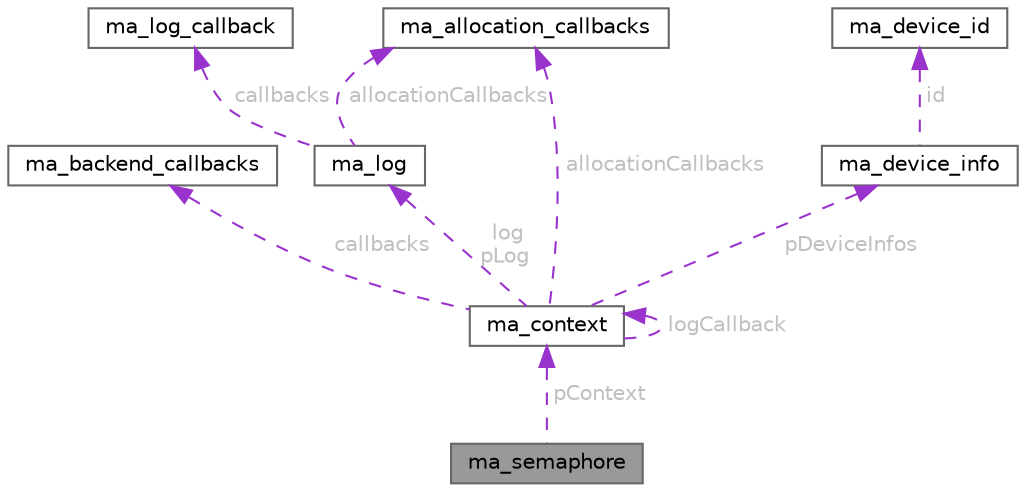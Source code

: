 digraph "ma_semaphore"
{
 // LATEX_PDF_SIZE
  bgcolor="transparent";
  edge [fontname=Helvetica,fontsize=10,labelfontname=Helvetica,labelfontsize=10];
  node [fontname=Helvetica,fontsize=10,shape=box,height=0.2,width=0.4];
  Node1 [id="Node000001",label="ma_semaphore",height=0.2,width=0.4,color="gray40", fillcolor="grey60", style="filled", fontcolor="black",tooltip=" "];
  Node2 -> Node1 [id="edge19_Node000001_Node000002",dir="back",color="darkorchid3",style="dashed",tooltip=" ",label=" pContext",fontcolor="grey" ];
  Node2 [id="Node000002",label="ma_context",height=0.2,width=0.4,color="gray40", fillcolor="white", style="filled",URL="$structma__context.html",tooltip=" "];
  Node3 -> Node2 [id="edge20_Node000002_Node000003",dir="back",color="darkorchid3",style="dashed",tooltip=" ",label=" callbacks",fontcolor="grey" ];
  Node3 [id="Node000003",label="ma_backend_callbacks",height=0.2,width=0.4,color="gray40", fillcolor="white", style="filled",URL="$structma__backend__callbacks.html",tooltip=" "];
  Node4 -> Node2 [id="edge21_Node000002_Node000004",dir="back",color="darkorchid3",style="dashed",tooltip=" ",label=" log\npLog",fontcolor="grey" ];
  Node4 [id="Node000004",label="ma_log",height=0.2,width=0.4,color="gray40", fillcolor="white", style="filled",URL="$structma__log.html",tooltip=" "];
  Node5 -> Node4 [id="edge22_Node000004_Node000005",dir="back",color="darkorchid3",style="dashed",tooltip=" ",label=" callbacks",fontcolor="grey" ];
  Node5 [id="Node000005",label="ma_log_callback",height=0.2,width=0.4,color="gray40", fillcolor="white", style="filled",URL="$structma__log__callback.html",tooltip=" "];
  Node6 -> Node4 [id="edge23_Node000004_Node000006",dir="back",color="darkorchid3",style="dashed",tooltip=" ",label=" allocationCallbacks",fontcolor="grey" ];
  Node6 [id="Node000006",label="ma_allocation_callbacks",height=0.2,width=0.4,color="gray40", fillcolor="white", style="filled",URL="$structma__allocation__callbacks.html",tooltip=" "];
  Node6 -> Node2 [id="edge24_Node000002_Node000006",dir="back",color="darkorchid3",style="dashed",tooltip=" ",label=" allocationCallbacks",fontcolor="grey" ];
  Node7 -> Node2 [id="edge25_Node000002_Node000007",dir="back",color="darkorchid3",style="dashed",tooltip=" ",label=" pDeviceInfos",fontcolor="grey" ];
  Node7 [id="Node000007",label="ma_device_info",height=0.2,width=0.4,color="gray40", fillcolor="white", style="filled",URL="$structma__device__info.html",tooltip=" "];
  Node8 -> Node7 [id="edge26_Node000007_Node000008",dir="back",color="darkorchid3",style="dashed",tooltip=" ",label=" id",fontcolor="grey" ];
  Node8 [id="Node000008",label="ma_device_id",height=0.2,width=0.4,color="gray40", fillcolor="white", style="filled",URL="$unionma__device__id.html",tooltip=" "];
  Node2 -> Node2 [id="edge27_Node000002_Node000002",dir="back",color="darkorchid3",style="dashed",tooltip=" ",label=" logCallback",fontcolor="grey" ];
}
